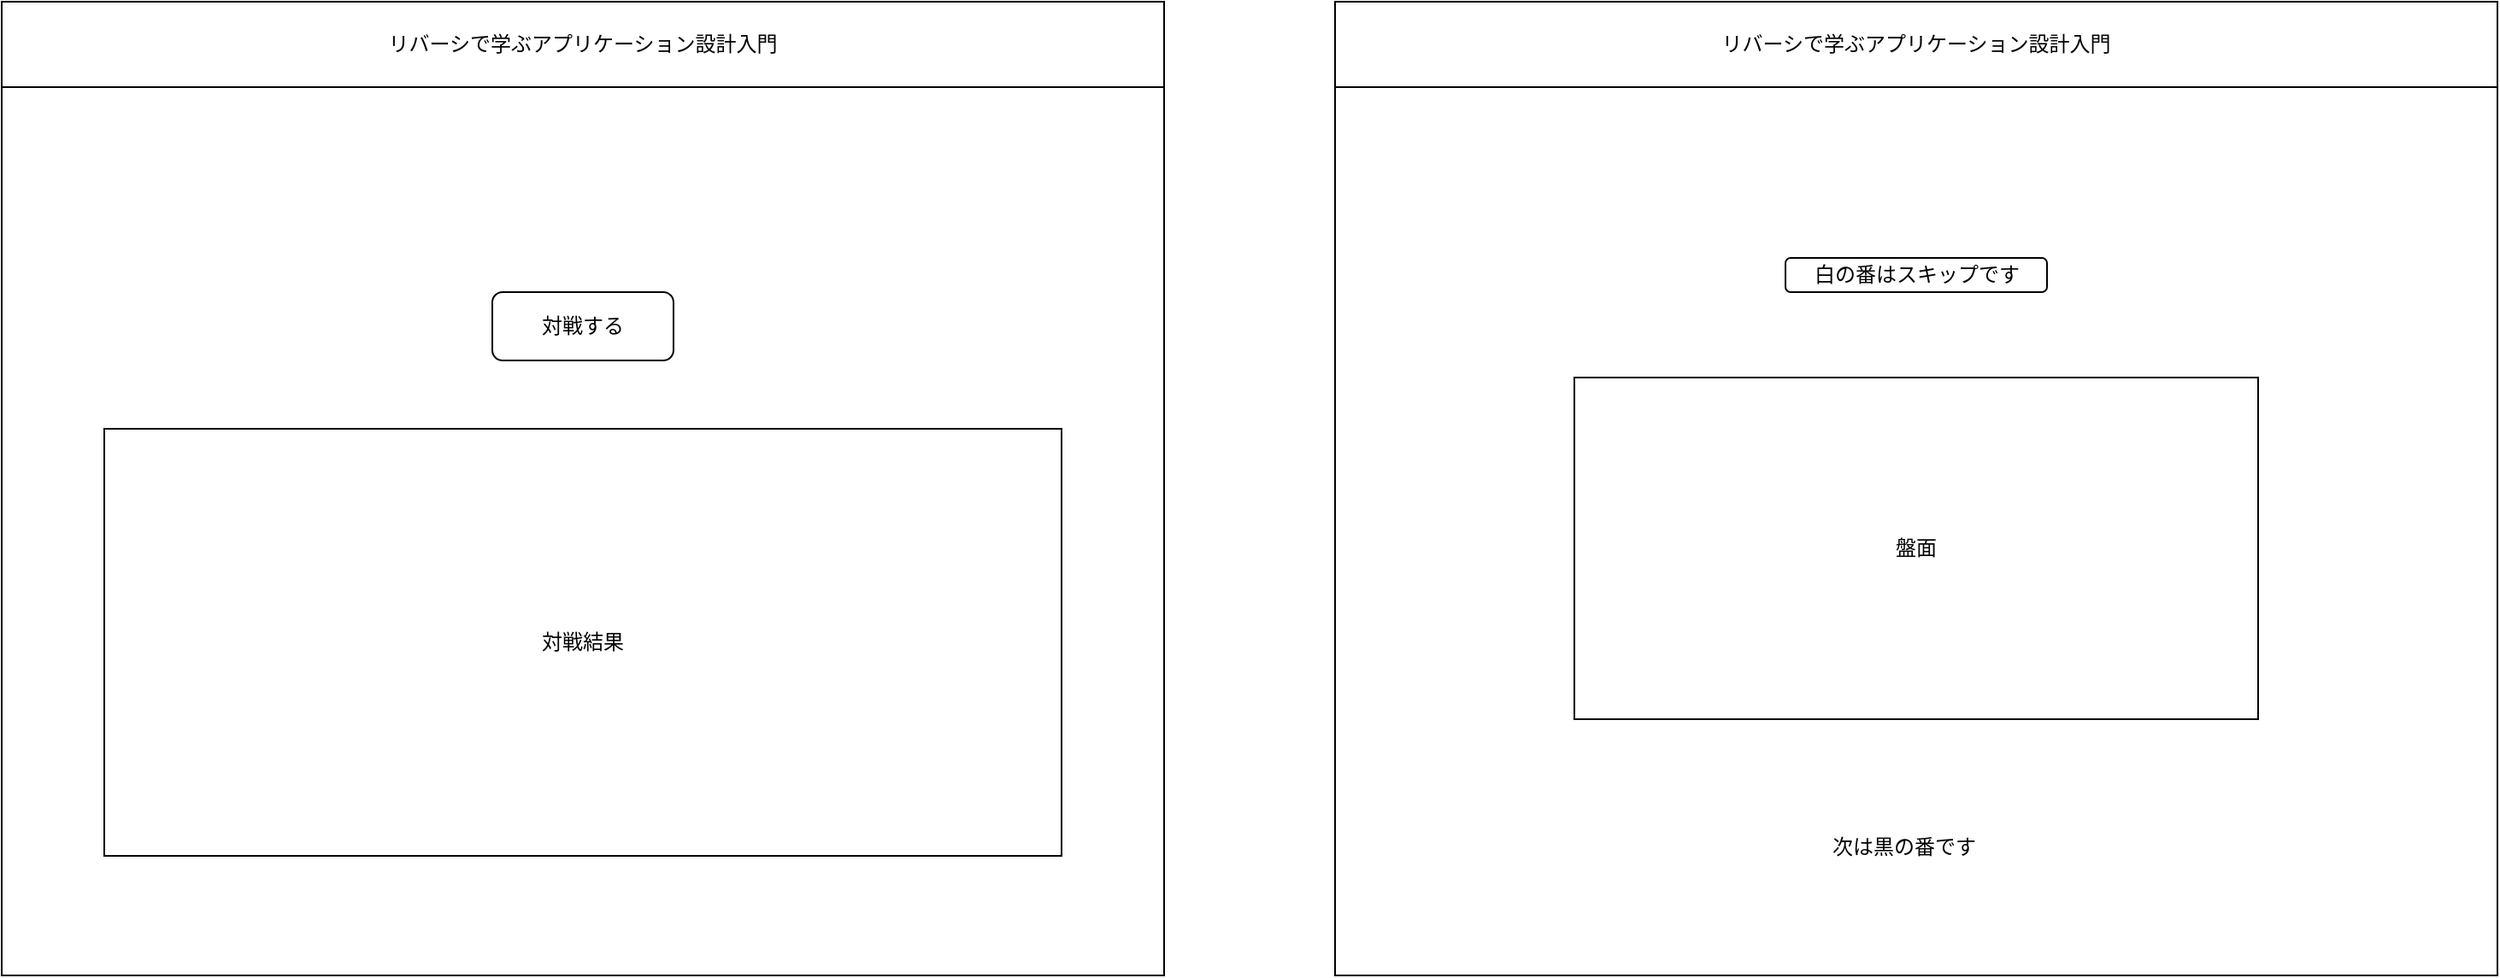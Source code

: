 <mxfile>
    <diagram id="WHGYas_A970TQdrR40af" name="ページ1">
        <mxGraphModel dx="1200" dy="958" grid="1" gridSize="10" guides="1" tooltips="1" connect="1" arrows="1" fold="1" page="1" pageScale="1" pageWidth="827" pageHeight="1169" math="0" shadow="0">
            <root>
                <mxCell id="0"/>
                <mxCell id="1" parent="0"/>
                <mxCell id="2" value="" style="rounded=0;whiteSpace=wrap;html=1;" vertex="1" parent="1">
                    <mxGeometry x="90" y="120" width="680" height="570" as="geometry"/>
                </mxCell>
                <mxCell id="3" value="リバーシで学ぶアプリケーション設計入門" style="rounded=0;whiteSpace=wrap;html=1;" vertex="1" parent="1">
                    <mxGeometry x="90" y="120" width="680" height="50" as="geometry"/>
                </mxCell>
                <mxCell id="4" value="対戦する" style="rounded=1;whiteSpace=wrap;html=1;" vertex="1" parent="1">
                    <mxGeometry x="377" y="290" width="106" height="40" as="geometry"/>
                </mxCell>
                <mxCell id="6" value="対戦結果" style="rounded=0;whiteSpace=wrap;html=1;" vertex="1" parent="1">
                    <mxGeometry x="150" y="370" width="560" height="250" as="geometry"/>
                </mxCell>
                <mxCell id="7" value="黒の番" style="rounded=0;whiteSpace=wrap;html=1;" vertex="1" parent="1">
                    <mxGeometry x="870" y="120" width="680" height="570" as="geometry"/>
                </mxCell>
                <mxCell id="8" value="リバーシで学ぶアプリケーション設計入門" style="rounded=0;whiteSpace=wrap;html=1;" vertex="1" parent="1">
                    <mxGeometry x="870" y="120" width="680" height="50" as="geometry"/>
                </mxCell>
                <mxCell id="9" value="白の番はスキップです" style="rounded=1;whiteSpace=wrap;html=1;" vertex="1" parent="1">
                    <mxGeometry x="1133.5" y="270" width="153" height="20" as="geometry"/>
                </mxCell>
                <mxCell id="10" value="盤面" style="rounded=0;whiteSpace=wrap;html=1;" vertex="1" parent="1">
                    <mxGeometry x="1010" y="340" width="400" height="200" as="geometry"/>
                </mxCell>
                <mxCell id="11" value="次は黒の番です" style="text;strokeColor=none;fillColor=none;align=left;verticalAlign=middle;spacingLeft=4;spacingRight=4;overflow=hidden;points=[[0,0.5],[1,0.5]];portConstraint=eastwest;rotatable=0;whiteSpace=wrap;html=1;" vertex="1" parent="1">
                    <mxGeometry x="1155" y="600" width="110" height="30" as="geometry"/>
                </mxCell>
            </root>
        </mxGraphModel>
    </diagram>
</mxfile>